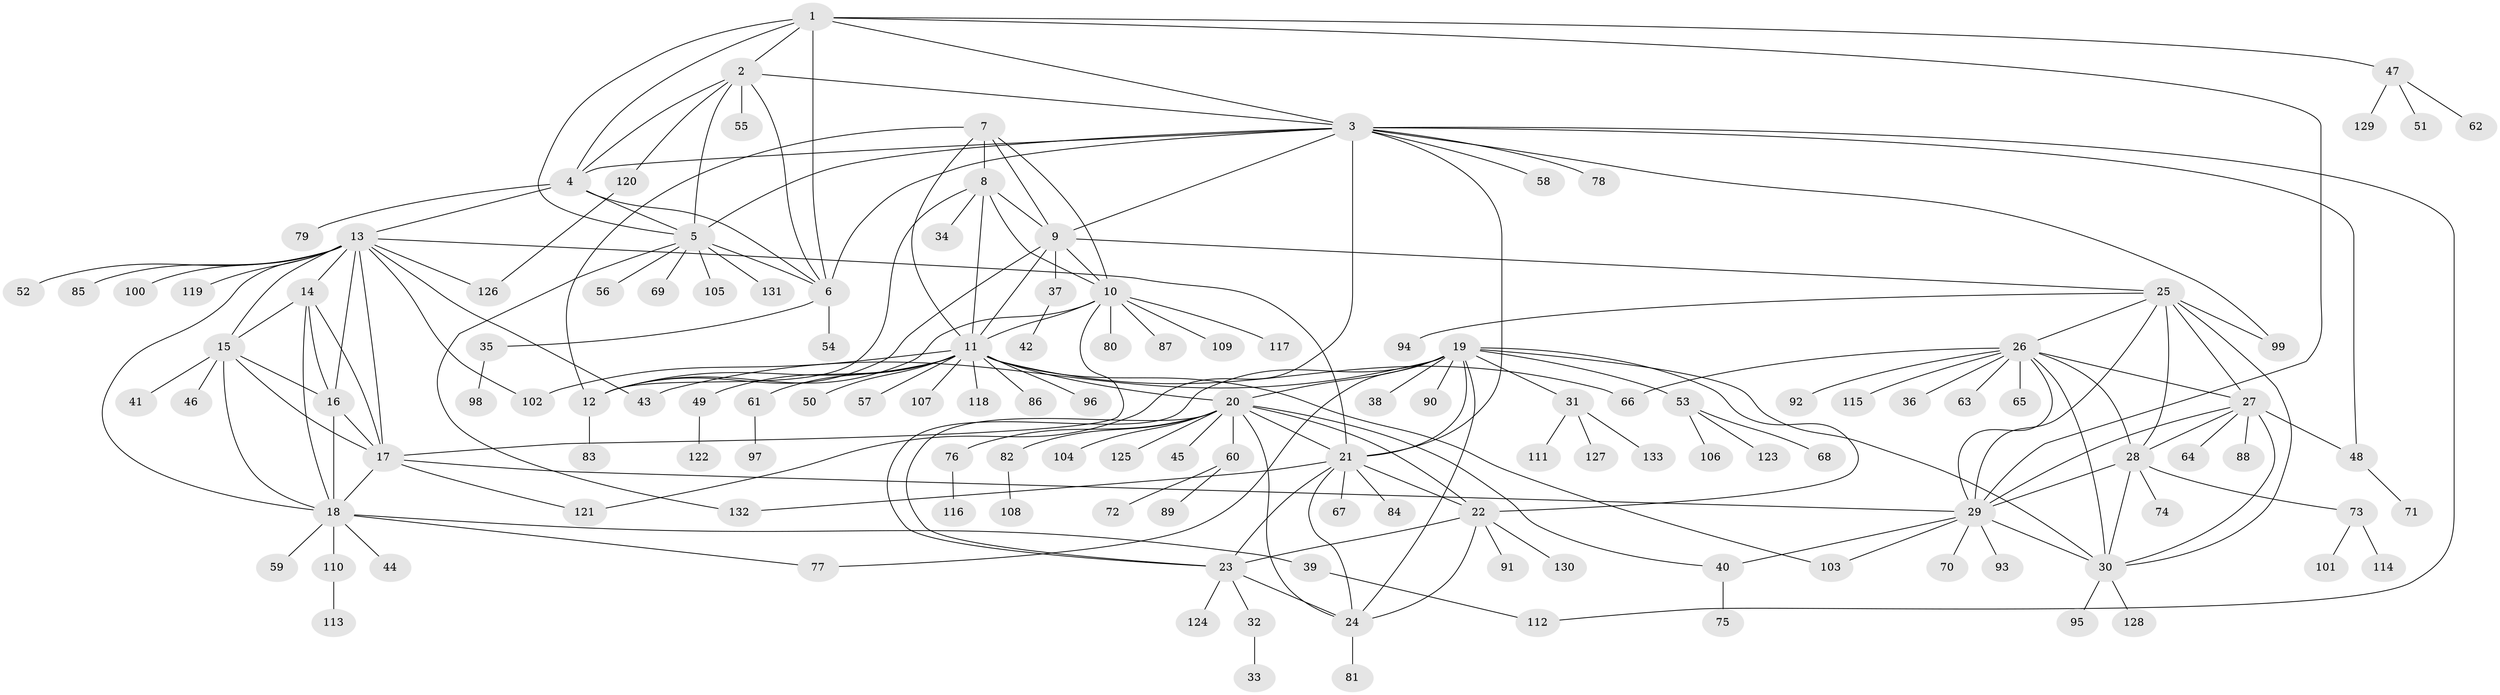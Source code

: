 // Generated by graph-tools (version 1.1) at 2025/37/03/09/25 02:37:11]
// undirected, 133 vertices, 200 edges
graph export_dot {
graph [start="1"]
  node [color=gray90,style=filled];
  1;
  2;
  3;
  4;
  5;
  6;
  7;
  8;
  9;
  10;
  11;
  12;
  13;
  14;
  15;
  16;
  17;
  18;
  19;
  20;
  21;
  22;
  23;
  24;
  25;
  26;
  27;
  28;
  29;
  30;
  31;
  32;
  33;
  34;
  35;
  36;
  37;
  38;
  39;
  40;
  41;
  42;
  43;
  44;
  45;
  46;
  47;
  48;
  49;
  50;
  51;
  52;
  53;
  54;
  55;
  56;
  57;
  58;
  59;
  60;
  61;
  62;
  63;
  64;
  65;
  66;
  67;
  68;
  69;
  70;
  71;
  72;
  73;
  74;
  75;
  76;
  77;
  78;
  79;
  80;
  81;
  82;
  83;
  84;
  85;
  86;
  87;
  88;
  89;
  90;
  91;
  92;
  93;
  94;
  95;
  96;
  97;
  98;
  99;
  100;
  101;
  102;
  103;
  104;
  105;
  106;
  107;
  108;
  109;
  110;
  111;
  112;
  113;
  114;
  115;
  116;
  117;
  118;
  119;
  120;
  121;
  122;
  123;
  124;
  125;
  126;
  127;
  128;
  129;
  130;
  131;
  132;
  133;
  1 -- 2;
  1 -- 3;
  1 -- 4;
  1 -- 5;
  1 -- 6;
  1 -- 29;
  1 -- 47;
  2 -- 3;
  2 -- 4;
  2 -- 5;
  2 -- 6;
  2 -- 55;
  2 -- 120;
  3 -- 4;
  3 -- 5;
  3 -- 6;
  3 -- 9;
  3 -- 21;
  3 -- 48;
  3 -- 58;
  3 -- 78;
  3 -- 99;
  3 -- 112;
  3 -- 121;
  4 -- 5;
  4 -- 6;
  4 -- 13;
  4 -- 79;
  5 -- 6;
  5 -- 56;
  5 -- 69;
  5 -- 105;
  5 -- 131;
  5 -- 132;
  6 -- 35;
  6 -- 54;
  7 -- 8;
  7 -- 9;
  7 -- 10;
  7 -- 11;
  7 -- 12;
  8 -- 9;
  8 -- 10;
  8 -- 11;
  8 -- 12;
  8 -- 34;
  9 -- 10;
  9 -- 11;
  9 -- 12;
  9 -- 25;
  9 -- 37;
  10 -- 11;
  10 -- 12;
  10 -- 17;
  10 -- 80;
  10 -- 87;
  10 -- 109;
  10 -- 117;
  11 -- 12;
  11 -- 20;
  11 -- 49;
  11 -- 50;
  11 -- 57;
  11 -- 61;
  11 -- 66;
  11 -- 86;
  11 -- 96;
  11 -- 102;
  11 -- 103;
  11 -- 107;
  11 -- 118;
  12 -- 83;
  13 -- 14;
  13 -- 15;
  13 -- 16;
  13 -- 17;
  13 -- 18;
  13 -- 21;
  13 -- 43;
  13 -- 52;
  13 -- 85;
  13 -- 100;
  13 -- 102;
  13 -- 119;
  13 -- 126;
  14 -- 15;
  14 -- 16;
  14 -- 17;
  14 -- 18;
  15 -- 16;
  15 -- 17;
  15 -- 18;
  15 -- 41;
  15 -- 46;
  16 -- 17;
  16 -- 18;
  17 -- 18;
  17 -- 29;
  17 -- 121;
  18 -- 39;
  18 -- 44;
  18 -- 59;
  18 -- 77;
  18 -- 110;
  19 -- 20;
  19 -- 21;
  19 -- 22;
  19 -- 23;
  19 -- 24;
  19 -- 30;
  19 -- 31;
  19 -- 38;
  19 -- 43;
  19 -- 53;
  19 -- 77;
  19 -- 90;
  20 -- 21;
  20 -- 22;
  20 -- 23;
  20 -- 24;
  20 -- 40;
  20 -- 45;
  20 -- 60;
  20 -- 76;
  20 -- 82;
  20 -- 104;
  20 -- 125;
  21 -- 22;
  21 -- 23;
  21 -- 24;
  21 -- 67;
  21 -- 84;
  21 -- 132;
  22 -- 23;
  22 -- 24;
  22 -- 91;
  22 -- 130;
  23 -- 24;
  23 -- 32;
  23 -- 124;
  24 -- 81;
  25 -- 26;
  25 -- 27;
  25 -- 28;
  25 -- 29;
  25 -- 30;
  25 -- 94;
  25 -- 99;
  26 -- 27;
  26 -- 28;
  26 -- 29;
  26 -- 30;
  26 -- 36;
  26 -- 63;
  26 -- 65;
  26 -- 66;
  26 -- 92;
  26 -- 115;
  27 -- 28;
  27 -- 29;
  27 -- 30;
  27 -- 48;
  27 -- 64;
  27 -- 88;
  28 -- 29;
  28 -- 30;
  28 -- 73;
  28 -- 74;
  29 -- 30;
  29 -- 40;
  29 -- 70;
  29 -- 93;
  29 -- 103;
  30 -- 95;
  30 -- 128;
  31 -- 111;
  31 -- 127;
  31 -- 133;
  32 -- 33;
  35 -- 98;
  37 -- 42;
  39 -- 112;
  40 -- 75;
  47 -- 51;
  47 -- 62;
  47 -- 129;
  48 -- 71;
  49 -- 122;
  53 -- 68;
  53 -- 106;
  53 -- 123;
  60 -- 72;
  60 -- 89;
  61 -- 97;
  73 -- 101;
  73 -- 114;
  76 -- 116;
  82 -- 108;
  110 -- 113;
  120 -- 126;
}

